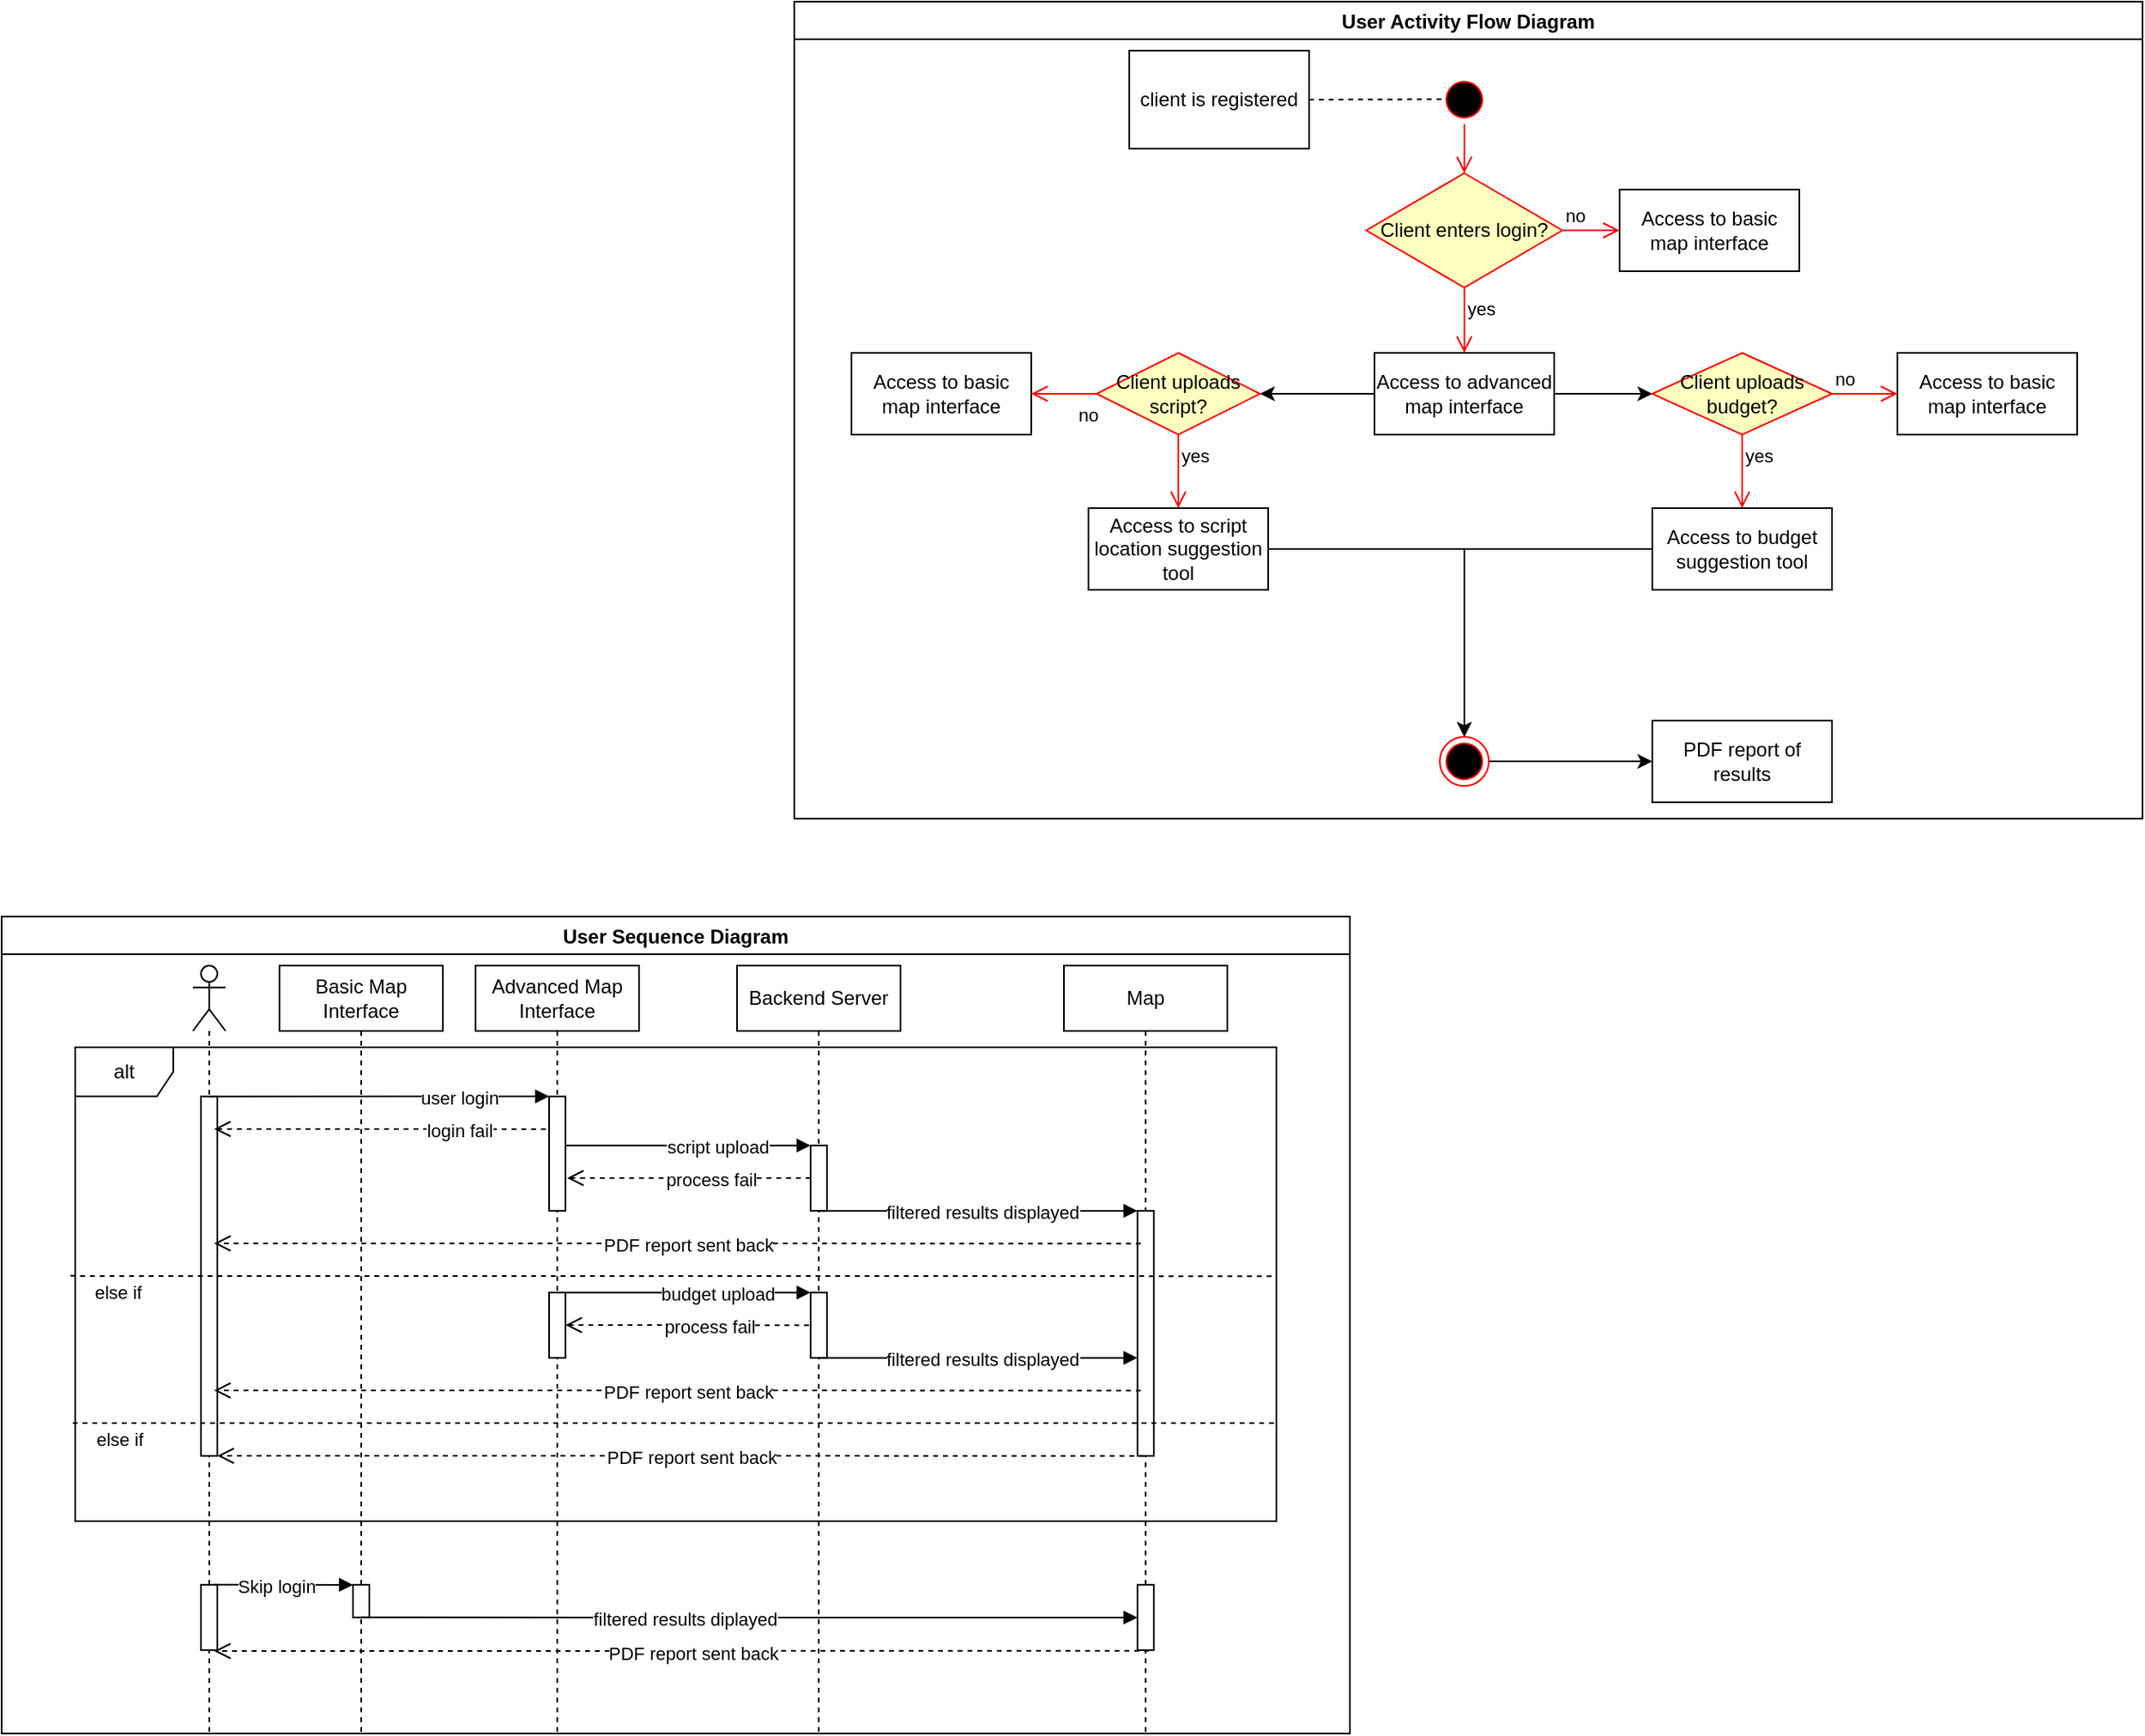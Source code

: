 <mxfile version="21.6.8" type="github">
  <diagram id="C5RBs43oDa-KdzZeNtuy" name="Page-1">
    <mxGraphModel dx="2143" dy="844" grid="1" gridSize="10" guides="1" tooltips="1" connect="1" arrows="1" fold="1" page="1" pageScale="1" pageWidth="827" pageHeight="1169" math="0" shadow="0">
      <root>
        <mxCell id="WIyWlLk6GJQsqaUBKTNV-0" />
        <mxCell id="WIyWlLk6GJQsqaUBKTNV-1" parent="WIyWlLk6GJQsqaUBKTNV-0" />
        <mxCell id="lBqZCHfxyC3GmHe8Lh2Y-9" value="" style="ellipse;html=1;shape=startState;fillColor=#000000;strokeColor=#ff0000;" vertex="1" parent="WIyWlLk6GJQsqaUBKTNV-1">
          <mxGeometry x="350" y="105" width="30" height="30" as="geometry" />
        </mxCell>
        <mxCell id="lBqZCHfxyC3GmHe8Lh2Y-10" value="" style="edgeStyle=orthogonalEdgeStyle;html=1;verticalAlign=bottom;endArrow=open;endSize=8;strokeColor=#ff0000;rounded=0;entryX=0.5;entryY=0;entryDx=0;entryDy=0;" edge="1" source="lBqZCHfxyC3GmHe8Lh2Y-9" parent="WIyWlLk6GJQsqaUBKTNV-1" target="lBqZCHfxyC3GmHe8Lh2Y-12">
          <mxGeometry relative="1" as="geometry">
            <mxPoint x="365.0" y="215" as="targetPoint" />
          </mxGeometry>
        </mxCell>
        <mxCell id="lBqZCHfxyC3GmHe8Lh2Y-12" value="Client enters login?" style="rhombus;whiteSpace=wrap;html=1;fontColor=#000000;fillColor=#ffffc0;strokeColor=#ff0000;" vertex="1" parent="WIyWlLk6GJQsqaUBKTNV-1">
          <mxGeometry x="305" y="165" width="120" height="70" as="geometry" />
        </mxCell>
        <mxCell id="lBqZCHfxyC3GmHe8Lh2Y-13" value="no" style="edgeStyle=orthogonalEdgeStyle;html=1;align=left;verticalAlign=bottom;endArrow=open;endSize=8;strokeColor=#ff0000;rounded=0;entryX=0;entryY=0.5;entryDx=0;entryDy=0;" edge="1" source="lBqZCHfxyC3GmHe8Lh2Y-12" parent="WIyWlLk6GJQsqaUBKTNV-1" target="lBqZCHfxyC3GmHe8Lh2Y-15">
          <mxGeometry x="-1" relative="1" as="geometry">
            <mxPoint x="504" y="245" as="targetPoint" />
          </mxGeometry>
        </mxCell>
        <mxCell id="lBqZCHfxyC3GmHe8Lh2Y-14" value="yes" style="edgeStyle=orthogonalEdgeStyle;html=1;align=left;verticalAlign=top;endArrow=open;endSize=8;strokeColor=#ff0000;rounded=0;entryX=0.5;entryY=0;entryDx=0;entryDy=0;" edge="1" source="lBqZCHfxyC3GmHe8Lh2Y-12" parent="WIyWlLk6GJQsqaUBKTNV-1" target="lBqZCHfxyC3GmHe8Lh2Y-16">
          <mxGeometry x="-1" relative="1" as="geometry">
            <mxPoint x="360" y="355" as="targetPoint" />
          </mxGeometry>
        </mxCell>
        <mxCell id="lBqZCHfxyC3GmHe8Lh2Y-15" value="Access to basic map interface" style="html=1;whiteSpace=wrap;" vertex="1" parent="WIyWlLk6GJQsqaUBKTNV-1">
          <mxGeometry x="460" y="175" width="110" height="50" as="geometry" />
        </mxCell>
        <mxCell id="lBqZCHfxyC3GmHe8Lh2Y-43" style="edgeStyle=orthogonalEdgeStyle;rounded=0;orthogonalLoop=1;jettySize=auto;html=1;exitX=0;exitY=0.5;exitDx=0;exitDy=0;entryX=1;entryY=0.5;entryDx=0;entryDy=0;" edge="1" parent="WIyWlLk6GJQsqaUBKTNV-1" source="lBqZCHfxyC3GmHe8Lh2Y-16" target="lBqZCHfxyC3GmHe8Lh2Y-40">
          <mxGeometry relative="1" as="geometry" />
        </mxCell>
        <mxCell id="lBqZCHfxyC3GmHe8Lh2Y-54" style="edgeStyle=orthogonalEdgeStyle;rounded=0;orthogonalLoop=1;jettySize=auto;html=1;entryX=0;entryY=0.5;entryDx=0;entryDy=0;" edge="1" parent="WIyWlLk6GJQsqaUBKTNV-1" source="lBqZCHfxyC3GmHe8Lh2Y-16" target="lBqZCHfxyC3GmHe8Lh2Y-51">
          <mxGeometry relative="1" as="geometry" />
        </mxCell>
        <mxCell id="lBqZCHfxyC3GmHe8Lh2Y-16" value="Access to advanced map interface" style="html=1;whiteSpace=wrap;" vertex="1" parent="WIyWlLk6GJQsqaUBKTNV-1">
          <mxGeometry x="310" y="275" width="110" height="50" as="geometry" />
        </mxCell>
        <mxCell id="lBqZCHfxyC3GmHe8Lh2Y-17" value="client is registered" style="html=1;whiteSpace=wrap;" vertex="1" parent="WIyWlLk6GJQsqaUBKTNV-1">
          <mxGeometry x="160" y="90" width="110" height="60" as="geometry" />
        </mxCell>
        <mxCell id="lBqZCHfxyC3GmHe8Lh2Y-23" value="" style="endArrow=none;dashed=1;html=1;rounded=0;entryX=0.188;entryY=0.491;entryDx=0;entryDy=0;entryPerimeter=0;exitX=1;exitY=0.5;exitDx=0;exitDy=0;" edge="1" parent="WIyWlLk6GJQsqaUBKTNV-1" source="lBqZCHfxyC3GmHe8Lh2Y-17" target="lBqZCHfxyC3GmHe8Lh2Y-9">
          <mxGeometry width="50" height="50" relative="1" as="geometry">
            <mxPoint x="260" y="120" as="sourcePoint" />
            <mxPoint x="350.0" y="119.7" as="targetPoint" />
          </mxGeometry>
        </mxCell>
        <mxCell id="lBqZCHfxyC3GmHe8Lh2Y-40" value="Client uploads script?" style="rhombus;whiteSpace=wrap;html=1;fontColor=#000000;fillColor=#ffffc0;strokeColor=#ff0000;" vertex="1" parent="WIyWlLk6GJQsqaUBKTNV-1">
          <mxGeometry x="140" y="275" width="100" height="50" as="geometry" />
        </mxCell>
        <mxCell id="lBqZCHfxyC3GmHe8Lh2Y-42" value="yes" style="edgeStyle=orthogonalEdgeStyle;html=1;align=left;verticalAlign=top;endArrow=open;endSize=8;strokeColor=#ff0000;rounded=0;entryX=0.5;entryY=0;entryDx=0;entryDy=0;" edge="1" source="lBqZCHfxyC3GmHe8Lh2Y-40" parent="WIyWlLk6GJQsqaUBKTNV-1" target="lBqZCHfxyC3GmHe8Lh2Y-44">
          <mxGeometry x="-1" relative="1" as="geometry">
            <mxPoint x="165" y="375" as="targetPoint" />
          </mxGeometry>
        </mxCell>
        <mxCell id="lBqZCHfxyC3GmHe8Lh2Y-58" style="edgeStyle=orthogonalEdgeStyle;rounded=0;orthogonalLoop=1;jettySize=auto;html=1;entryX=0.5;entryY=0;entryDx=0;entryDy=0;" edge="1" parent="WIyWlLk6GJQsqaUBKTNV-1" source="lBqZCHfxyC3GmHe8Lh2Y-44" target="lBqZCHfxyC3GmHe8Lh2Y-57">
          <mxGeometry relative="1" as="geometry" />
        </mxCell>
        <mxCell id="lBqZCHfxyC3GmHe8Lh2Y-44" value="Access to script location suggestion tool" style="html=1;whiteSpace=wrap;" vertex="1" parent="WIyWlLk6GJQsqaUBKTNV-1">
          <mxGeometry x="135" y="370" width="110" height="50" as="geometry" />
        </mxCell>
        <mxCell id="lBqZCHfxyC3GmHe8Lh2Y-46" value="Access to basic map interface" style="html=1;whiteSpace=wrap;" vertex="1" parent="WIyWlLk6GJQsqaUBKTNV-1">
          <mxGeometry x="-10" y="275" width="110" height="50" as="geometry" />
        </mxCell>
        <mxCell id="lBqZCHfxyC3GmHe8Lh2Y-48" value="no" style="edgeStyle=orthogonalEdgeStyle;html=1;align=left;verticalAlign=top;endArrow=open;endSize=8;strokeColor=#ff0000;rounded=0;entryX=1;entryY=0.5;entryDx=0;entryDy=0;exitX=0;exitY=0.5;exitDx=0;exitDy=0;" edge="1" parent="WIyWlLk6GJQsqaUBKTNV-1" source="lBqZCHfxyC3GmHe8Lh2Y-40" target="lBqZCHfxyC3GmHe8Lh2Y-46">
          <mxGeometry x="-0.333" relative="1" as="geometry">
            <mxPoint x="150" y="370" as="targetPoint" />
            <mxPoint x="135" y="302" as="sourcePoint" />
            <mxPoint as="offset" />
          </mxGeometry>
        </mxCell>
        <mxCell id="lBqZCHfxyC3GmHe8Lh2Y-51" value="Client uploads budget?" style="rhombus;whiteSpace=wrap;html=1;fontColor=#000000;fillColor=#ffffc0;strokeColor=#ff0000;" vertex="1" parent="WIyWlLk6GJQsqaUBKTNV-1">
          <mxGeometry x="480" y="275" width="110" height="50" as="geometry" />
        </mxCell>
        <mxCell id="lBqZCHfxyC3GmHe8Lh2Y-52" value="no" style="edgeStyle=orthogonalEdgeStyle;html=1;align=left;verticalAlign=bottom;endArrow=open;endSize=8;strokeColor=#ff0000;rounded=0;entryX=0;entryY=0.5;entryDx=0;entryDy=0;" edge="1" source="lBqZCHfxyC3GmHe8Lh2Y-51" parent="WIyWlLk6GJQsqaUBKTNV-1" target="lBqZCHfxyC3GmHe8Lh2Y-56">
          <mxGeometry x="-1" relative="1" as="geometry">
            <mxPoint x="660" y="300" as="targetPoint" />
          </mxGeometry>
        </mxCell>
        <mxCell id="lBqZCHfxyC3GmHe8Lh2Y-53" value="yes" style="edgeStyle=orthogonalEdgeStyle;html=1;align=left;verticalAlign=top;endArrow=open;endSize=8;strokeColor=#ff0000;rounded=0;entryX=0.5;entryY=0;entryDx=0;entryDy=0;" edge="1" source="lBqZCHfxyC3GmHe8Lh2Y-51" parent="WIyWlLk6GJQsqaUBKTNV-1" target="lBqZCHfxyC3GmHe8Lh2Y-55">
          <mxGeometry x="-1" relative="1" as="geometry">
            <mxPoint x="520" y="380" as="targetPoint" />
          </mxGeometry>
        </mxCell>
        <mxCell id="lBqZCHfxyC3GmHe8Lh2Y-60" style="edgeStyle=orthogonalEdgeStyle;rounded=0;orthogonalLoop=1;jettySize=auto;html=1;entryX=0.5;entryY=0;entryDx=0;entryDy=0;" edge="1" parent="WIyWlLk6GJQsqaUBKTNV-1" source="lBqZCHfxyC3GmHe8Lh2Y-55" target="lBqZCHfxyC3GmHe8Lh2Y-57">
          <mxGeometry relative="1" as="geometry" />
        </mxCell>
        <mxCell id="lBqZCHfxyC3GmHe8Lh2Y-55" value="Access to budget suggestion tool" style="html=1;whiteSpace=wrap;" vertex="1" parent="WIyWlLk6GJQsqaUBKTNV-1">
          <mxGeometry x="480" y="370" width="110" height="50" as="geometry" />
        </mxCell>
        <mxCell id="lBqZCHfxyC3GmHe8Lh2Y-56" value="Access to basic map interface" style="html=1;whiteSpace=wrap;" vertex="1" parent="WIyWlLk6GJQsqaUBKTNV-1">
          <mxGeometry x="630" y="275" width="110" height="50" as="geometry" />
        </mxCell>
        <mxCell id="lBqZCHfxyC3GmHe8Lh2Y-64" style="edgeStyle=orthogonalEdgeStyle;rounded=0;orthogonalLoop=1;jettySize=auto;html=1;exitX=1;exitY=0.5;exitDx=0;exitDy=0;entryX=0;entryY=0.5;entryDx=0;entryDy=0;" edge="1" parent="WIyWlLk6GJQsqaUBKTNV-1" source="lBqZCHfxyC3GmHe8Lh2Y-57" target="lBqZCHfxyC3GmHe8Lh2Y-65">
          <mxGeometry relative="1" as="geometry">
            <mxPoint x="480" y="525" as="targetPoint" />
          </mxGeometry>
        </mxCell>
        <mxCell id="lBqZCHfxyC3GmHe8Lh2Y-57" value="" style="ellipse;html=1;shape=endState;fillColor=#000000;strokeColor=#ff0000;" vertex="1" parent="WIyWlLk6GJQsqaUBKTNV-1">
          <mxGeometry x="350" y="510" width="30" height="30" as="geometry" />
        </mxCell>
        <mxCell id="lBqZCHfxyC3GmHe8Lh2Y-62" value="User Activity Flow Diagram" style="swimlane;" vertex="1" parent="WIyWlLk6GJQsqaUBKTNV-1">
          <mxGeometry x="-45" y="60" width="825" height="500" as="geometry" />
        </mxCell>
        <mxCell id="lBqZCHfxyC3GmHe8Lh2Y-65" value="PDF report of results" style="html=1;whiteSpace=wrap;" vertex="1" parent="lBqZCHfxyC3GmHe8Lh2Y-62">
          <mxGeometry x="525" y="440" width="110" height="50" as="geometry" />
        </mxCell>
        <mxCell id="lBqZCHfxyC3GmHe8Lh2Y-69" value="" style="shape=umlLifeline;perimeter=lifelinePerimeter;whiteSpace=wrap;html=1;container=1;dropTarget=0;collapsible=0;recursiveResize=0;outlineConnect=0;portConstraint=eastwest;newEdgeStyle={&quot;edgeStyle&quot;:&quot;elbowEdgeStyle&quot;,&quot;elbow&quot;:&quot;vertical&quot;,&quot;curved&quot;:0,&quot;rounded&quot;:0};participant=umlActor;" vertex="1" parent="WIyWlLk6GJQsqaUBKTNV-1">
          <mxGeometry x="-413" y="650" width="20" height="470" as="geometry" />
        </mxCell>
        <mxCell id="lBqZCHfxyC3GmHe8Lh2Y-73" value="" style="html=1;points=[];perimeter=orthogonalPerimeter;outlineConnect=0;targetShapes=umlLifeline;portConstraint=eastwest;newEdgeStyle={&quot;edgeStyle&quot;:&quot;elbowEdgeStyle&quot;,&quot;elbow&quot;:&quot;vertical&quot;,&quot;curved&quot;:0,&quot;rounded&quot;:0};" vertex="1" parent="lBqZCHfxyC3GmHe8Lh2Y-69">
          <mxGeometry x="5" y="80.09" width="10" height="220" as="geometry" />
        </mxCell>
        <mxCell id="lBqZCHfxyC3GmHe8Lh2Y-96" value="" style="html=1;points=[];perimeter=orthogonalPerimeter;outlineConnect=0;targetShapes=umlLifeline;portConstraint=eastwest;newEdgeStyle={&quot;edgeStyle&quot;:&quot;elbowEdgeStyle&quot;,&quot;elbow&quot;:&quot;vertical&quot;,&quot;curved&quot;:0,&quot;rounded&quot;:0};" vertex="1" parent="lBqZCHfxyC3GmHe8Lh2Y-69">
          <mxGeometry x="5" y="378.93" width="10" height="40" as="geometry" />
        </mxCell>
        <mxCell id="lBqZCHfxyC3GmHe8Lh2Y-70" value="Backend Server" style="shape=umlLifeline;perimeter=lifelinePerimeter;whiteSpace=wrap;html=1;container=1;dropTarget=0;collapsible=0;recursiveResize=0;outlineConnect=0;portConstraint=eastwest;newEdgeStyle={&quot;edgeStyle&quot;:&quot;elbowEdgeStyle&quot;,&quot;elbow&quot;:&quot;vertical&quot;,&quot;curved&quot;:0,&quot;rounded&quot;:0};" vertex="1" parent="WIyWlLk6GJQsqaUBKTNV-1">
          <mxGeometry x="-80" y="650" width="100" height="470" as="geometry" />
        </mxCell>
        <mxCell id="lBqZCHfxyC3GmHe8Lh2Y-79" value="" style="html=1;points=[];perimeter=orthogonalPerimeter;outlineConnect=0;targetShapes=umlLifeline;portConstraint=eastwest;newEdgeStyle={&quot;edgeStyle&quot;:&quot;elbowEdgeStyle&quot;,&quot;elbow&quot;:&quot;vertical&quot;,&quot;curved&quot;:0,&quot;rounded&quot;:0};" vertex="1" parent="lBqZCHfxyC3GmHe8Lh2Y-70">
          <mxGeometry x="45" y="110.09" width="10" height="40" as="geometry" />
        </mxCell>
        <mxCell id="lBqZCHfxyC3GmHe8Lh2Y-89" value="" style="html=1;points=[];perimeter=orthogonalPerimeter;outlineConnect=0;targetShapes=umlLifeline;portConstraint=eastwest;newEdgeStyle={&quot;edgeStyle&quot;:&quot;elbowEdgeStyle&quot;,&quot;elbow&quot;:&quot;vertical&quot;,&quot;curved&quot;:0,&quot;rounded&quot;:0};" vertex="1" parent="lBqZCHfxyC3GmHe8Lh2Y-70">
          <mxGeometry x="45" y="200.09" width="10" height="40" as="geometry" />
        </mxCell>
        <mxCell id="lBqZCHfxyC3GmHe8Lh2Y-71" value="Basic Map Interface" style="shape=umlLifeline;perimeter=lifelinePerimeter;whiteSpace=wrap;html=1;container=1;dropTarget=0;collapsible=0;recursiveResize=0;outlineConnect=0;portConstraint=eastwest;newEdgeStyle={&quot;edgeStyle&quot;:&quot;elbowEdgeStyle&quot;,&quot;elbow&quot;:&quot;vertical&quot;,&quot;curved&quot;:0,&quot;rounded&quot;:0};" vertex="1" parent="WIyWlLk6GJQsqaUBKTNV-1">
          <mxGeometry x="-360" y="650" width="100" height="470" as="geometry" />
        </mxCell>
        <mxCell id="lBqZCHfxyC3GmHe8Lh2Y-97" value="" style="html=1;points=[];perimeter=orthogonalPerimeter;outlineConnect=0;targetShapes=umlLifeline;portConstraint=eastwest;newEdgeStyle={&quot;edgeStyle&quot;:&quot;elbowEdgeStyle&quot;,&quot;elbow&quot;:&quot;vertical&quot;,&quot;curved&quot;:0,&quot;rounded&quot;:0};" vertex="1" parent="lBqZCHfxyC3GmHe8Lh2Y-71">
          <mxGeometry x="45" y="378.93" width="10" height="20" as="geometry" />
        </mxCell>
        <mxCell id="lBqZCHfxyC3GmHe8Lh2Y-72" value="Advanced Map Interface" style="shape=umlLifeline;perimeter=lifelinePerimeter;whiteSpace=wrap;html=1;container=1;dropTarget=0;collapsible=0;recursiveResize=0;outlineConnect=0;portConstraint=eastwest;newEdgeStyle={&quot;edgeStyle&quot;:&quot;elbowEdgeStyle&quot;,&quot;elbow&quot;:&quot;vertical&quot;,&quot;curved&quot;:0,&quot;rounded&quot;:0};" vertex="1" parent="WIyWlLk6GJQsqaUBKTNV-1">
          <mxGeometry x="-240" y="650" width="100" height="470" as="geometry" />
        </mxCell>
        <mxCell id="lBqZCHfxyC3GmHe8Lh2Y-75" value="" style="html=1;points=[];perimeter=orthogonalPerimeter;outlineConnect=0;targetShapes=umlLifeline;portConstraint=eastwest;newEdgeStyle={&quot;edgeStyle&quot;:&quot;elbowEdgeStyle&quot;,&quot;elbow&quot;:&quot;vertical&quot;,&quot;curved&quot;:0,&quot;rounded&quot;:0};" vertex="1" parent="lBqZCHfxyC3GmHe8Lh2Y-72">
          <mxGeometry x="45" y="80.09" width="10" height="70" as="geometry" />
        </mxCell>
        <mxCell id="lBqZCHfxyC3GmHe8Lh2Y-88" value="" style="html=1;points=[];perimeter=orthogonalPerimeter;outlineConnect=0;targetShapes=umlLifeline;portConstraint=eastwest;newEdgeStyle={&quot;edgeStyle&quot;:&quot;elbowEdgeStyle&quot;,&quot;elbow&quot;:&quot;vertical&quot;,&quot;curved&quot;:0,&quot;rounded&quot;:0};" vertex="1" parent="lBqZCHfxyC3GmHe8Lh2Y-72">
          <mxGeometry x="45" y="200.09" width="10" height="40" as="geometry" />
        </mxCell>
        <mxCell id="lBqZCHfxyC3GmHe8Lh2Y-76" value="user login" style="html=1;verticalAlign=bottom;endArrow=block;edgeStyle=elbowEdgeStyle;elbow=vertical;curved=0;rounded=0;" edge="1" parent="WIyWlLk6GJQsqaUBKTNV-1" source="lBqZCHfxyC3GmHe8Lh2Y-73">
          <mxGeometry x="0.47" y="-10" width="80" relative="1" as="geometry">
            <mxPoint x="-398" y="730.093" as="sourcePoint" />
            <mxPoint x="-195.0" y="730.093" as="targetPoint" />
            <mxPoint as="offset" />
          </mxGeometry>
        </mxCell>
        <mxCell id="lBqZCHfxyC3GmHe8Lh2Y-78" value="script upload" style="html=1;verticalAlign=bottom;endArrow=block;edgeStyle=elbowEdgeStyle;elbow=vertical;curved=0;rounded=0;" edge="1" parent="WIyWlLk6GJQsqaUBKTNV-1" source="lBqZCHfxyC3GmHe8Lh2Y-75" target="lBqZCHfxyC3GmHe8Lh2Y-79">
          <mxGeometry x="0.236" y="-10" width="80" relative="1" as="geometry">
            <mxPoint x="-180" y="750.09" as="sourcePoint" />
            <mxPoint x="-80" y="750.09" as="targetPoint" />
            <mxPoint as="offset" />
            <Array as="points">
              <mxPoint x="-180" y="760.09" />
            </Array>
          </mxGeometry>
        </mxCell>
        <mxCell id="lBqZCHfxyC3GmHe8Lh2Y-80" value="login fail" style="html=1;verticalAlign=bottom;endArrow=open;dashed=1;endSize=8;edgeStyle=elbowEdgeStyle;elbow=vertical;curved=0;rounded=0;" edge="1" parent="WIyWlLk6GJQsqaUBKTNV-1">
          <mxGeometry x="-0.477" y="10" relative="1" as="geometry">
            <mxPoint x="-197" y="750.09" as="sourcePoint" />
            <mxPoint x="-400" y="750.09" as="targetPoint" />
            <mxPoint as="offset" />
          </mxGeometry>
        </mxCell>
        <mxCell id="lBqZCHfxyC3GmHe8Lh2Y-84" value="process fail" style="html=1;verticalAlign=bottom;endArrow=open;dashed=1;endSize=8;edgeStyle=elbowEdgeStyle;elbow=vertical;curved=0;rounded=0;" edge="1" parent="WIyWlLk6GJQsqaUBKTNV-1" source="lBqZCHfxyC3GmHe8Lh2Y-79">
          <mxGeometry x="-0.174" y="10" relative="1" as="geometry">
            <mxPoint x="-80" y="780.09" as="sourcePoint" />
            <mxPoint x="-184" y="780.09" as="targetPoint" />
            <mxPoint as="offset" />
          </mxGeometry>
        </mxCell>
        <mxCell id="lBqZCHfxyC3GmHe8Lh2Y-86" value="budget upload" style="html=1;verticalAlign=bottom;endArrow=block;edgeStyle=elbowEdgeStyle;elbow=vertical;curved=0;rounded=0;" edge="1" parent="WIyWlLk6GJQsqaUBKTNV-1">
          <mxGeometry x="0.236" y="-10" width="80" relative="1" as="geometry">
            <mxPoint x="-185" y="850.09" as="sourcePoint" />
            <mxPoint x="-35" y="850.09" as="targetPoint" />
            <mxPoint as="offset" />
            <Array as="points">
              <mxPoint x="-180" y="850.09" />
            </Array>
          </mxGeometry>
        </mxCell>
        <mxCell id="lBqZCHfxyC3GmHe8Lh2Y-87" value="process fail" style="html=1;verticalAlign=bottom;endArrow=open;dashed=1;endSize=8;edgeStyle=elbowEdgeStyle;elbow=vertical;curved=0;rounded=0;" edge="1" parent="WIyWlLk6GJQsqaUBKTNV-1">
          <mxGeometry x="-0.174" y="10" relative="1" as="geometry">
            <mxPoint x="-36" y="870.09" as="sourcePoint" />
            <mxPoint x="-185" y="870.09" as="targetPoint" />
            <mxPoint as="offset" />
          </mxGeometry>
        </mxCell>
        <mxCell id="lBqZCHfxyC3GmHe8Lh2Y-90" value="Map" style="shape=umlLifeline;perimeter=lifelinePerimeter;whiteSpace=wrap;html=1;container=1;dropTarget=0;collapsible=0;recursiveResize=0;outlineConnect=0;portConstraint=eastwest;newEdgeStyle={&quot;edgeStyle&quot;:&quot;elbowEdgeStyle&quot;,&quot;elbow&quot;:&quot;vertical&quot;,&quot;curved&quot;:0,&quot;rounded&quot;:0};" vertex="1" parent="WIyWlLk6GJQsqaUBKTNV-1">
          <mxGeometry x="120" y="650" width="100" height="470" as="geometry" />
        </mxCell>
        <mxCell id="lBqZCHfxyC3GmHe8Lh2Y-92" value="" style="html=1;points=[];perimeter=orthogonalPerimeter;outlineConnect=0;targetShapes=umlLifeline;portConstraint=eastwest;newEdgeStyle={&quot;edgeStyle&quot;:&quot;elbowEdgeStyle&quot;,&quot;elbow&quot;:&quot;vertical&quot;,&quot;curved&quot;:0,&quot;rounded&quot;:0};" vertex="1" parent="lBqZCHfxyC3GmHe8Lh2Y-90">
          <mxGeometry x="45" y="150.09" width="10" height="150" as="geometry" />
        </mxCell>
        <mxCell id="lBqZCHfxyC3GmHe8Lh2Y-99" value="" style="html=1;points=[];perimeter=orthogonalPerimeter;outlineConnect=0;targetShapes=umlLifeline;portConstraint=eastwest;newEdgeStyle={&quot;edgeStyle&quot;:&quot;elbowEdgeStyle&quot;,&quot;elbow&quot;:&quot;vertical&quot;,&quot;curved&quot;:0,&quot;rounded&quot;:0};" vertex="1" parent="lBqZCHfxyC3GmHe8Lh2Y-90">
          <mxGeometry x="45" y="378.93" width="10" height="40" as="geometry" />
        </mxCell>
        <mxCell id="lBqZCHfxyC3GmHe8Lh2Y-93" value="filtered results displayed" style="html=1;verticalAlign=bottom;endArrow=block;edgeStyle=elbowEdgeStyle;elbow=vertical;curved=0;rounded=0;" edge="1" parent="WIyWlLk6GJQsqaUBKTNV-1" target="lBqZCHfxyC3GmHe8Lh2Y-92">
          <mxGeometry x="0.026" y="-10" width="80" relative="1" as="geometry">
            <mxPoint x="-30" y="800.09" as="sourcePoint" />
            <mxPoint x="90" y="800.09" as="targetPoint" />
            <mxPoint as="offset" />
            <Array as="points">
              <mxPoint x="-25" y="800.09" />
            </Array>
          </mxGeometry>
        </mxCell>
        <mxCell id="lBqZCHfxyC3GmHe8Lh2Y-94" value="filtered results displayed" style="html=1;verticalAlign=bottom;endArrow=block;edgeStyle=elbowEdgeStyle;elbow=vertical;curved=0;rounded=0;" edge="1" parent="WIyWlLk6GJQsqaUBKTNV-1">
          <mxGeometry x="0.026" y="-10" width="80" relative="1" as="geometry">
            <mxPoint x="-30" y="890.09" as="sourcePoint" />
            <mxPoint x="165" y="890.09" as="targetPoint" />
            <mxPoint as="offset" />
            <Array as="points">
              <mxPoint x="-25" y="890.09" />
            </Array>
          </mxGeometry>
        </mxCell>
        <mxCell id="lBqZCHfxyC3GmHe8Lh2Y-95" value="PDF report sent back" style="html=1;verticalAlign=bottom;endArrow=open;dashed=1;endSize=8;edgeStyle=elbowEdgeStyle;elbow=vertical;curved=0;rounded=0;" edge="1" parent="WIyWlLk6GJQsqaUBKTNV-1">
          <mxGeometry x="-0.024" y="10" relative="1" as="geometry">
            <mxPoint x="169" y="950.09" as="sourcePoint" />
            <mxPoint x="-398" y="950.195" as="targetPoint" />
            <mxPoint as="offset" />
          </mxGeometry>
        </mxCell>
        <mxCell id="lBqZCHfxyC3GmHe8Lh2Y-98" value="Skip login" style="html=1;verticalAlign=bottom;endArrow=block;edgeStyle=elbowEdgeStyle;elbow=vertical;curved=0;rounded=0;" edge="1" parent="WIyWlLk6GJQsqaUBKTNV-1" target="lBqZCHfxyC3GmHe8Lh2Y-97">
          <mxGeometry x="-0.111" y="-10" width="80" relative="1" as="geometry">
            <mxPoint x="-400" y="1028.93" as="sourcePoint" />
            <mxPoint x="-320" y="1028.93" as="targetPoint" />
            <mxPoint as="offset" />
          </mxGeometry>
        </mxCell>
        <mxCell id="lBqZCHfxyC3GmHe8Lh2Y-100" value="filtered results diplayed" style="html=1;verticalAlign=bottom;endArrow=block;edgeStyle=elbowEdgeStyle;elbow=vertical;curved=0;rounded=0;" edge="1" parent="WIyWlLk6GJQsqaUBKTNV-1" target="lBqZCHfxyC3GmHe8Lh2Y-99">
          <mxGeometry x="-0.166" y="-10" width="80" relative="1" as="geometry">
            <mxPoint x="-310" y="1048.93" as="sourcePoint" />
            <mxPoint x="-225" y="1048.93" as="targetPoint" />
            <mxPoint as="offset" />
          </mxGeometry>
        </mxCell>
        <mxCell id="lBqZCHfxyC3GmHe8Lh2Y-105" value="PDF report sent back" style="html=1;verticalAlign=bottom;endArrow=open;dashed=1;endSize=8;edgeStyle=elbowEdgeStyle;elbow=vertical;curved=0;rounded=0;" edge="1" parent="WIyWlLk6GJQsqaUBKTNV-1">
          <mxGeometry x="-0.024" y="10" relative="1" as="geometry">
            <mxPoint x="172" y="1069.35" as="sourcePoint" />
            <mxPoint x="-400" y="1069.35" as="targetPoint" />
            <mxPoint as="offset" />
          </mxGeometry>
        </mxCell>
        <mxCell id="lBqZCHfxyC3GmHe8Lh2Y-106" value="PDF report sent back" style="html=1;verticalAlign=bottom;endArrow=open;dashed=1;endSize=8;edgeStyle=elbowEdgeStyle;elbow=vertical;curved=0;rounded=0;" edge="1" parent="WIyWlLk6GJQsqaUBKTNV-1">
          <mxGeometry x="-0.024" y="10" relative="1" as="geometry">
            <mxPoint x="167" y="820.09" as="sourcePoint" />
            <mxPoint x="-400" y="820.195" as="targetPoint" />
            <mxPoint as="offset" />
          </mxGeometry>
        </mxCell>
        <mxCell id="lBqZCHfxyC3GmHe8Lh2Y-107" value="PDF report sent back" style="html=1;verticalAlign=bottom;endArrow=open;dashed=1;endSize=8;edgeStyle=elbowEdgeStyle;elbow=vertical;curved=0;rounded=0;" edge="1" parent="WIyWlLk6GJQsqaUBKTNV-1">
          <mxGeometry x="-0.024" y="10" relative="1" as="geometry">
            <mxPoint x="167" y="910.09" as="sourcePoint" />
            <mxPoint x="-400" y="910.195" as="targetPoint" />
            <mxPoint as="offset" />
          </mxGeometry>
        </mxCell>
        <mxCell id="lBqZCHfxyC3GmHe8Lh2Y-108" value="alt" style="shape=umlFrame;whiteSpace=wrap;html=1;pointerEvents=0;" vertex="1" parent="WIyWlLk6GJQsqaUBKTNV-1">
          <mxGeometry x="-485" y="700" width="735" height="290" as="geometry" />
        </mxCell>
        <mxCell id="lBqZCHfxyC3GmHe8Lh2Y-109" value="" style="endArrow=none;dashed=1;html=1;rounded=0;exitX=-0.004;exitY=0.482;exitDx=0;exitDy=0;exitPerimeter=0;entryX=1;entryY=0.483;entryDx=0;entryDy=0;entryPerimeter=0;" edge="1" parent="WIyWlLk6GJQsqaUBKTNV-1" source="lBqZCHfxyC3GmHe8Lh2Y-108" target="lBqZCHfxyC3GmHe8Lh2Y-108">
          <mxGeometry width="50" height="50" relative="1" as="geometry">
            <mxPoint x="-370" y="890" as="sourcePoint" />
            <mxPoint x="-320" y="840" as="targetPoint" />
            <Array as="points">
              <mxPoint x="-480" y="840" />
            </Array>
          </mxGeometry>
        </mxCell>
        <mxCell id="lBqZCHfxyC3GmHe8Lh2Y-111" value="else if" style="edgeLabel;html=1;align=center;verticalAlign=middle;resizable=0;points=[];" vertex="1" connectable="0" parent="lBqZCHfxyC3GmHe8Lh2Y-109">
          <mxGeometry x="-0.918" y="-4" relative="1" as="geometry">
            <mxPoint x="-2" y="6" as="offset" />
          </mxGeometry>
        </mxCell>
        <mxCell id="lBqZCHfxyC3GmHe8Lh2Y-113" value="" style="endArrow=none;dashed=1;html=1;rounded=0;exitX=-0.004;exitY=0.482;exitDx=0;exitDy=0;exitPerimeter=0;entryX=1;entryY=0.483;entryDx=0;entryDy=0;entryPerimeter=0;" edge="1" parent="WIyWlLk6GJQsqaUBKTNV-1">
          <mxGeometry width="50" height="50" relative="1" as="geometry">
            <mxPoint x="-486.5" y="930" as="sourcePoint" />
            <mxPoint x="251.5" y="930" as="targetPoint" />
            <Array as="points">
              <mxPoint x="-478.5" y="930" />
            </Array>
          </mxGeometry>
        </mxCell>
        <mxCell id="lBqZCHfxyC3GmHe8Lh2Y-114" value="else if" style="edgeLabel;html=1;align=center;verticalAlign=middle;resizable=0;points=[];" vertex="1" connectable="0" parent="lBqZCHfxyC3GmHe8Lh2Y-113">
          <mxGeometry x="-0.918" y="-4" relative="1" as="geometry">
            <mxPoint x="-2" y="6" as="offset" />
          </mxGeometry>
        </mxCell>
        <mxCell id="lBqZCHfxyC3GmHe8Lh2Y-115" value="User Sequence Diagram" style="swimlane;" vertex="1" parent="WIyWlLk6GJQsqaUBKTNV-1">
          <mxGeometry x="-530" y="620" width="825" height="500" as="geometry" />
        </mxCell>
      </root>
    </mxGraphModel>
  </diagram>
</mxfile>
